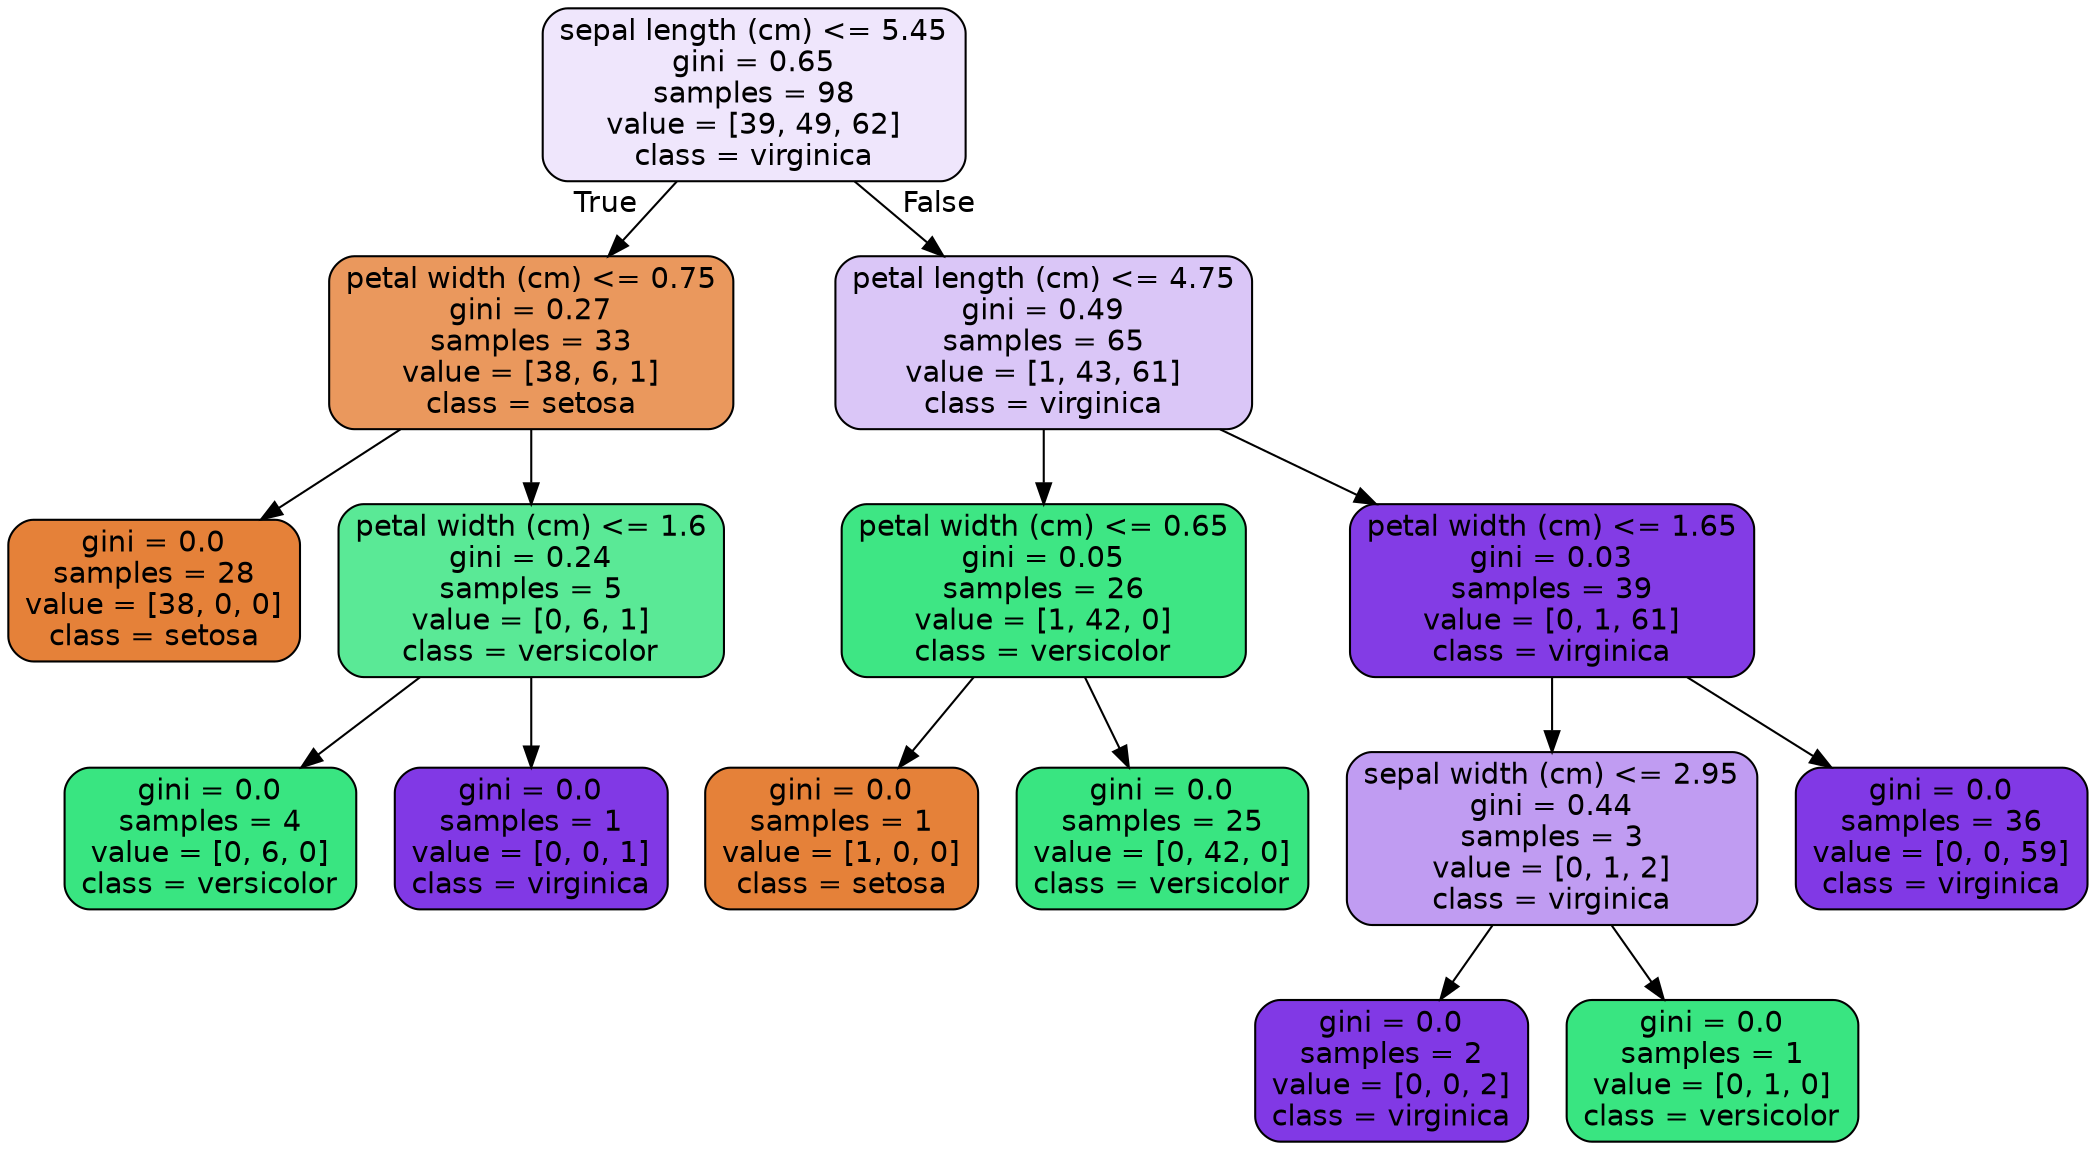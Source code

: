 digraph Tree {
node [shape=box, style="filled, rounded", color="black", fontname=helvetica] ;
edge [fontname=helvetica] ;
0 [label="sepal length (cm) <= 5.45\ngini = 0.65\nsamples = 98\nvalue = [39, 49, 62]\nclass = virginica", fillcolor="#efe6fc"] ;
1 [label="petal width (cm) <= 0.75\ngini = 0.27\nsamples = 33\nvalue = [38, 6, 1]\nclass = setosa", fillcolor="#ea985d"] ;
0 -> 1 [labeldistance=2.5, labelangle=45, headlabel="True"] ;
2 [label="gini = 0.0\nsamples = 28\nvalue = [38, 0, 0]\nclass = setosa", fillcolor="#e58139"] ;
1 -> 2 ;
3 [label="petal width (cm) <= 1.6\ngini = 0.24\nsamples = 5\nvalue = [0, 6, 1]\nclass = versicolor", fillcolor="#5ae996"] ;
1 -> 3 ;
4 [label="gini = 0.0\nsamples = 4\nvalue = [0, 6, 0]\nclass = versicolor", fillcolor="#39e581"] ;
3 -> 4 ;
5 [label="gini = 0.0\nsamples = 1\nvalue = [0, 0, 1]\nclass = virginica", fillcolor="#8139e5"] ;
3 -> 5 ;
6 [label="petal length (cm) <= 4.75\ngini = 0.49\nsamples = 65\nvalue = [1, 43, 61]\nclass = virginica", fillcolor="#dac6f7"] ;
0 -> 6 [labeldistance=2.5, labelangle=-45, headlabel="False"] ;
7 [label="petal width (cm) <= 0.65\ngini = 0.05\nsamples = 26\nvalue = [1, 42, 0]\nclass = versicolor", fillcolor="#3ee684"] ;
6 -> 7 ;
8 [label="gini = 0.0\nsamples = 1\nvalue = [1, 0, 0]\nclass = setosa", fillcolor="#e58139"] ;
7 -> 8 ;
9 [label="gini = 0.0\nsamples = 25\nvalue = [0, 42, 0]\nclass = versicolor", fillcolor="#39e581"] ;
7 -> 9 ;
10 [label="petal width (cm) <= 1.65\ngini = 0.03\nsamples = 39\nvalue = [0, 1, 61]\nclass = virginica", fillcolor="#833ce5"] ;
6 -> 10 ;
11 [label="sepal width (cm) <= 2.95\ngini = 0.44\nsamples = 3\nvalue = [0, 1, 2]\nclass = virginica", fillcolor="#c09cf2"] ;
10 -> 11 ;
12 [label="gini = 0.0\nsamples = 2\nvalue = [0, 0, 2]\nclass = virginica", fillcolor="#8139e5"] ;
11 -> 12 ;
13 [label="gini = 0.0\nsamples = 1\nvalue = [0, 1, 0]\nclass = versicolor", fillcolor="#39e581"] ;
11 -> 13 ;
14 [label="gini = 0.0\nsamples = 36\nvalue = [0, 0, 59]\nclass = virginica", fillcolor="#8139e5"] ;
10 -> 14 ;
}